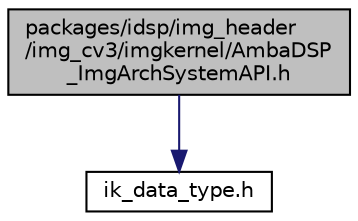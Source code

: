 digraph "packages/idsp/img_header/img_cv3/imgkernel/AmbaDSP_ImgArchSystemAPI.h"
{
 // INTERACTIVE_SVG=YES
 // LATEX_PDF_SIZE
  bgcolor="transparent";
  edge [fontname="Helvetica",fontsize="10",labelfontname="Helvetica",labelfontsize="10"];
  node [fontname="Helvetica",fontsize="10",shape=record];
  Node1 [label="packages/idsp/img_header\l/img_cv3/imgkernel/AmbaDSP\l_ImgArchSystemAPI.h",height=0.2,width=0.4,color="black", fillcolor="grey75", style="filled", fontcolor="black",tooltip=" "];
  Node1 -> Node2 [color="midnightblue",fontsize="10",style="solid",fontname="Helvetica"];
  Node2 [label="ik_data_type.h",height=0.2,width=0.4,color="black",URL="$df/d99/ik__data__type_8h.html",tooltip=" "];
}
